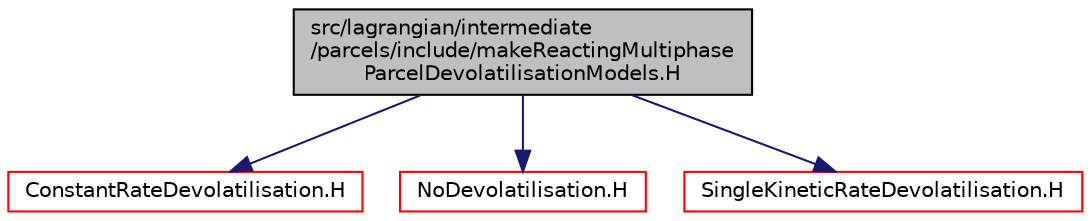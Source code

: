 digraph "src/lagrangian/intermediate/parcels/include/makeReactingMultiphaseParcelDevolatilisationModels.H"
{
  bgcolor="transparent";
  edge [fontname="Helvetica",fontsize="10",labelfontname="Helvetica",labelfontsize="10"];
  node [fontname="Helvetica",fontsize="10",shape=record];
  Node1 [label="src/lagrangian/intermediate\l/parcels/include/makeReactingMultiphase\lParcelDevolatilisationModels.H",height=0.2,width=0.4,color="black", fillcolor="grey75", style="filled", fontcolor="black"];
  Node1 -> Node2 [color="midnightblue",fontsize="10",style="solid",fontname="Helvetica"];
  Node2 [label="ConstantRateDevolatilisation.H",height=0.2,width=0.4,color="red",URL="$a06983.html"];
  Node1 -> Node3 [color="midnightblue",fontsize="10",style="solid",fontname="Helvetica"];
  Node3 [label="NoDevolatilisation.H",height=0.2,width=0.4,color="red",URL="$a06988.html"];
  Node1 -> Node4 [color="midnightblue",fontsize="10",style="solid",fontname="Helvetica"];
  Node4 [label="SingleKineticRateDevolatilisation.H",height=0.2,width=0.4,color="red",URL="$a06990.html"];
}
